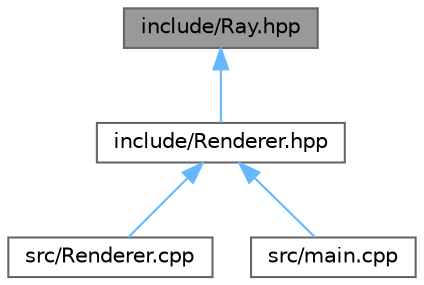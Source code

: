digraph "include/Ray.hpp"
{
 // LATEX_PDF_SIZE
  bgcolor="transparent";
  edge [fontname=Helvetica,fontsize=10,labelfontname=Helvetica,labelfontsize=10];
  node [fontname=Helvetica,fontsize=10,shape=box,height=0.2,width=0.4];
  Node1 [id="Node000001",label="include/Ray.hpp",height=0.2,width=0.4,color="gray40", fillcolor="grey60", style="filled", fontcolor="black",tooltip=" "];
  Node1 -> Node2 [id="edge1_Node000001_Node000002",dir="back",color="steelblue1",style="solid",tooltip=" "];
  Node2 [id="Node000002",label="include/Renderer.hpp",height=0.2,width=0.4,color="grey40", fillcolor="white", style="filled",URL="$Renderer_8hpp.html",tooltip=" "];
  Node2 -> Node3 [id="edge2_Node000002_Node000003",dir="back",color="steelblue1",style="solid",tooltip=" "];
  Node3 [id="Node000003",label="src/Renderer.cpp",height=0.2,width=0.4,color="grey40", fillcolor="white", style="filled",URL="$Renderer_8cpp.html",tooltip=" "];
  Node2 -> Node4 [id="edge3_Node000002_Node000004",dir="back",color="steelblue1",style="solid",tooltip=" "];
  Node4 [id="Node000004",label="src/main.cpp",height=0.2,width=0.4,color="grey40", fillcolor="white", style="filled",URL="$main_8cpp.html",tooltip="main function for the raytracer"];
}
